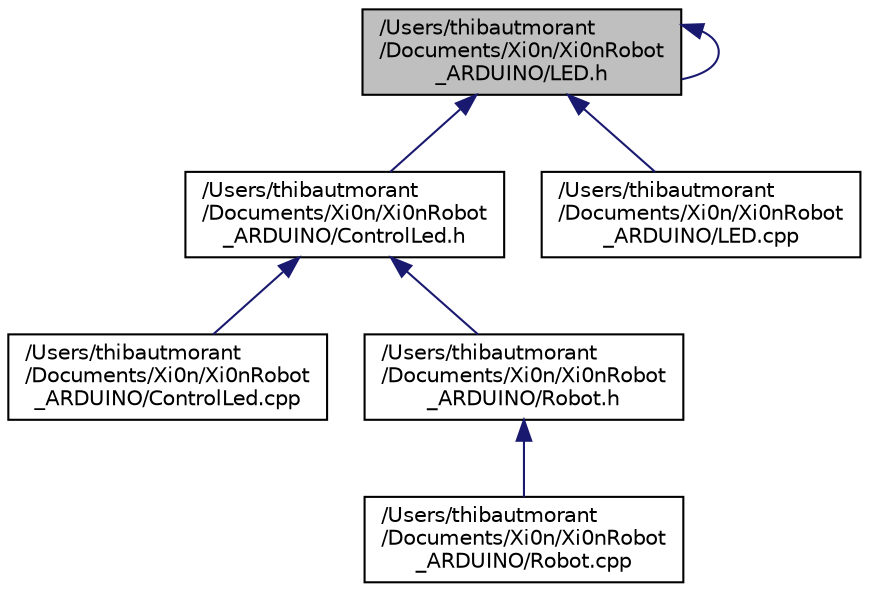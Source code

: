 digraph "/Users/thibautmorant/Documents/Xi0n/Xi0nRobot_ARDUINO/LED.h"
{
  edge [fontname="Helvetica",fontsize="10",labelfontname="Helvetica",labelfontsize="10"];
  node [fontname="Helvetica",fontsize="10",shape=record];
  Node2 [label="/Users/thibautmorant\l/Documents/Xi0n/Xi0nRobot\l_ARDUINO/LED.h",height=0.2,width=0.4,color="black", fillcolor="grey75", style="filled", fontcolor="black"];
  Node2 -> Node3 [dir="back",color="midnightblue",fontsize="10",style="solid"];
  Node3 [label="/Users/thibautmorant\l/Documents/Xi0n/Xi0nRobot\l_ARDUINO/ControlLed.h",height=0.2,width=0.4,color="black", fillcolor="white", style="filled",URL="$_control_led_8h.html",tooltip="ControlLed structure&#39;s. "];
  Node3 -> Node4 [dir="back",color="midnightblue",fontsize="10",style="solid"];
  Node4 [label="/Users/thibautmorant\l/Documents/Xi0n/Xi0nRobot\l_ARDUINO/ControlLed.cpp",height=0.2,width=0.4,color="black", fillcolor="white", style="filled",URL="$_control_led_8cpp.html"];
  Node3 -> Node5 [dir="back",color="midnightblue",fontsize="10",style="solid"];
  Node5 [label="/Users/thibautmorant\l/Documents/Xi0n/Xi0nRobot\l_ARDUINO/Robot.h",height=0.2,width=0.4,color="black", fillcolor="white", style="filled",URL="$_robot_8h.html",tooltip="Robot structure&#39;s. "];
  Node5 -> Node6 [dir="back",color="midnightblue",fontsize="10",style="solid"];
  Node6 [label="/Users/thibautmorant\l/Documents/Xi0n/Xi0nRobot\l_ARDUINO/Robot.cpp",height=0.2,width=0.4,color="black", fillcolor="white", style="filled",URL="$_robot_8cpp.html"];
  Node2 -> Node2 [dir="back",color="midnightblue",fontsize="10",style="solid"];
  Node2 -> Node7 [dir="back",color="midnightblue",fontsize="10",style="solid"];
  Node7 [label="/Users/thibautmorant\l/Documents/Xi0n/Xi0nRobot\l_ARDUINO/LED.cpp",height=0.2,width=0.4,color="black", fillcolor="white", style="filled",URL="$_l_e_d_8cpp.html"];
}
